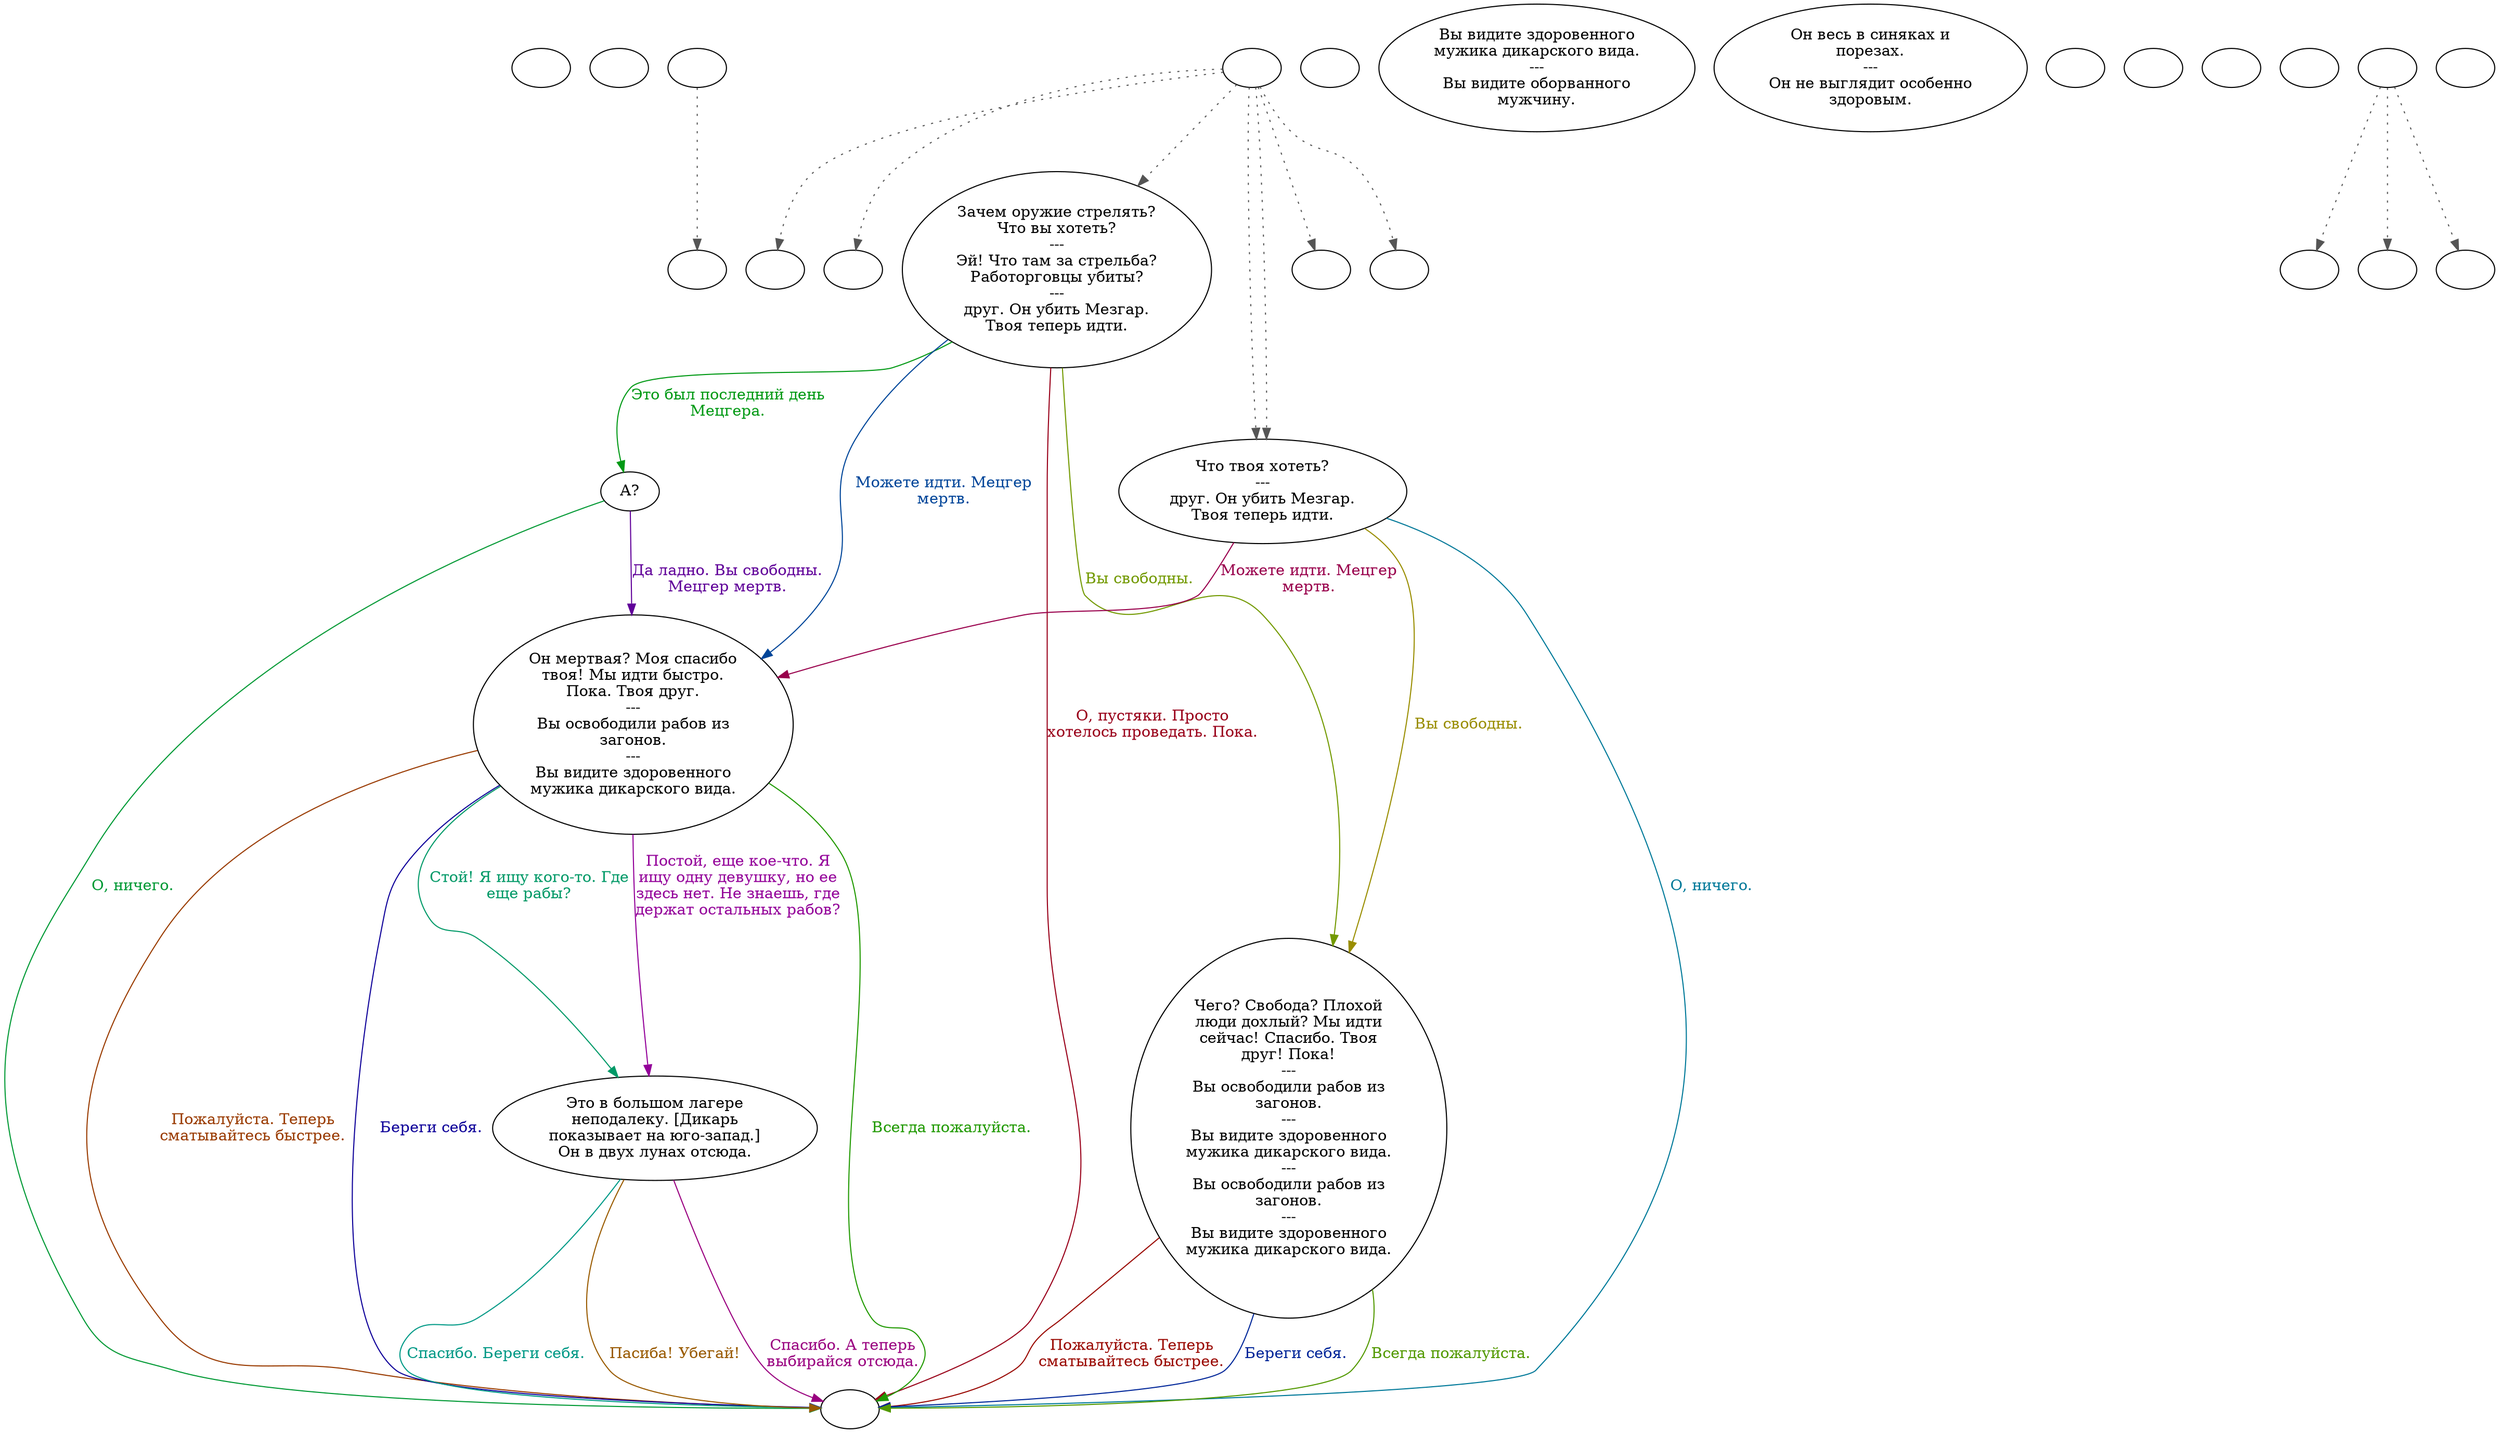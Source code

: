 digraph dcSlave {
  "start" [style=filled       fillcolor="#FFFFFF"       color="#000000"]
  "start" [label=""]
  "critter_p_proc" [style=filled       fillcolor="#FFFFFF"       color="#000000"]
  "critter_p_proc" [label=""]
  "pickup_p_proc" [style=filled       fillcolor="#FFFFFF"       color="#000000"]
  "pickup_p_proc" -> "Node998" [style=dotted color="#555555"]
  "pickup_p_proc" [label=""]
  "talk_p_proc" [style=filled       fillcolor="#FFFFFF"       color="#000000"]
  "talk_p_proc" -> "Node013" [style=dotted color="#555555"]
  "talk_p_proc" -> "Node002" [style=dotted color="#555555"]
  "talk_p_proc" -> "Node008" [style=dotted color="#555555"]
  "talk_p_proc" -> "Node010" [style=dotted color="#555555"]
  "talk_p_proc" -> "Node010" [style=dotted color="#555555"]
  "talk_p_proc" -> "Node003" [style=dotted color="#555555"]
  "talk_p_proc" -> "Node004" [style=dotted color="#555555"]
  "talk_p_proc" [label=""]
  "destroy_p_proc" [style=filled       fillcolor="#FFFFFF"       color="#000000"]
  "destroy_p_proc" [label=""]
  "look_at_p_proc" [style=filled       fillcolor="#FFFFFF"       color="#000000"]
  "look_at_p_proc" [label="Вы видите здоровенного\nмужика дикарского вида.\n---\nВы видите оборванного\nмужчину."]
  "description_p_proc" [style=filled       fillcolor="#FFFFFF"       color="#000000"]
  "description_p_proc" [label="Он весь в синяках и\nпорезах.\n---\nОн не выглядит особенно\nздоровым."]
  "use_skill_on_p_proc" [style=filled       fillcolor="#FFFFFF"       color="#000000"]
  "use_skill_on_p_proc" [label=""]
  "damage_p_proc" [style=filled       fillcolor="#FFFFFF"       color="#000000"]
  "damage_p_proc" [label=""]
  "map_enter_p_proc" [style=filled       fillcolor="#FFFFFF"       color="#000000"]
  "map_enter_p_proc" [label=""]
  "map_exit_p_proc" [style=filled       fillcolor="#FFFFFF"       color="#000000"]
  "map_exit_p_proc" [label=""]
  "timed_event_p_proc" [style=filled       fillcolor="#FFFFFF"       color="#000000"]
  "timed_event_p_proc" -> "Node005" [style=dotted color="#555555"]
  "timed_event_p_proc" -> "Node006" [style=dotted color="#555555"]
  "timed_event_p_proc" -> "Node007" [style=dotted color="#555555"]
  "timed_event_p_proc" [label=""]
  "push_p_proc" [style=filled       fillcolor="#FFFFFF"       color="#000000"]
  "push_p_proc" [label=""]
  "Node998" [style=filled       fillcolor="#FFFFFF"       color="#000000"]
  "Node998" [label=""]
  "Node999" [style=filled       fillcolor="#FFFFFF"       color="#000000"]
  "Node999" [label=""]
  "Node002" [style=filled       fillcolor="#FFFFFF"       color="#000000"]
  "Node002" [label=""]
  "Node003" [style=filled       fillcolor="#FFFFFF"       color="#000000"]
  "Node003" [label=""]
  "Node004" [style=filled       fillcolor="#FFFFFF"       color="#000000"]
  "Node004" [label=""]
  "Node005" [style=filled       fillcolor="#FFFFFF"       color="#000000"]
  "Node005" [label=""]
  "Node006" [style=filled       fillcolor="#FFFFFF"       color="#000000"]
  "Node006" [label=""]
  "Node007" [style=filled       fillcolor="#FFFFFF"       color="#000000"]
  "Node007" [label=""]
  "Node008" [style=filled       fillcolor="#FFFFFF"       color="#000000"]
  "Node008" [label="Зачем оружие стрелять?\nЧто вы хотеть?\n---\nЭй! Что там за стрельба?\nРаботорговцы убиты?\n---\nдруг. Он убить Мезгар.\nТвоя теперь идти."]
  "Node008" -> "Node011" [label="Это был последний день\nМецгера." color="#009914" fontcolor="#009914"]
  "Node008" -> "Node999" [label="О, пустяки. Просто\nхотелось проведать. Пока." color="#990019" fontcolor="#990019"]
  "Node008" -> "Node009" [label="Можете идти. Мецгер\nмертв." color="#004599" fontcolor="#004599"]
  "Node008" -> "Node012" [label="Вы свободны." color="#729900" fontcolor="#729900"]
  "Node009" [style=filled       fillcolor="#FFFFFF"       color="#000000"]
  "Node009" [label="Он мертвая? Моя спасибо\nтвоя! Мы идти быстро.\nПока. Твоя друг.\n---\nВы освободили рабов из\nзагонов.\n---\nВы видите здоровенного\nмужика дикарского вида."]
  "Node009" -> "Node014" [label="Постой, еще кое-что. Я\nищу одну девушку, но ее\nздесь нет. Не знаешь, где\nдержат остальных рабов?" color="#930099" fontcolor="#930099"]
  "Node009" -> "Node014" [label="Стой! Я ищу кого-то. Где\nеще рабы?" color="#009967" fontcolor="#009967"]
  "Node009" -> "Node999" [label="Пожалуйста. Теперь\nсматывайтесь быстрее." color="#993A00" fontcolor="#993A00"]
  "Node009" -> "Node999" [label="Береги себя." color="#0D0099" fontcolor="#0D0099"]
  "Node009" -> "Node999" [label="Всегда пожалуйста." color="#1F9900" fontcolor="#1F9900"]
  "Node010" [style=filled       fillcolor="#FFFFFF"       color="#000000"]
  "Node010" [label="Что твоя хотеть?\n---\nдруг. Он убить Мезгар.\nТвоя теперь идти."]
  "Node010" -> "Node009" [label="Можете идти. Мецгер\nмертв." color="#99004C" fontcolor="#99004C"]
  "Node010" -> "Node999" [label="О, ничего." color="#007999" fontcolor="#007999"]
  "Node010" -> "Node012" [label="Вы свободны." color="#998D00" fontcolor="#998D00"]
  "Node011" [style=filled       fillcolor="#FFFFFF"       color="#000000"]
  "Node011" [label="А?"]
  "Node011" -> "Node009" [label="Да ладно. Вы свободны.\nМецгер мертв." color="#600099" fontcolor="#600099"]
  "Node011" -> "Node999" [label="О, ничего." color="#009934" fontcolor="#009934"]
  "Node012" [style=filled       fillcolor="#FFFFFF"       color="#000000"]
  "Node012" [label="Чего? Свобода? Плохой\nлюди дохлый? Мы идти\nсейчас! Спасибо. Твоя\nдруг! Пока!\n---\nВы освободили рабов из\nзагонов.\n---\nВы видите здоровенного\nмужика дикарского вида.\n---\nВы освободили рабов из\nзагонов.\n---\nВы видите здоровенного\nмужика дикарского вида."]
  "Node012" -> "Node999" [label="Пожалуйста. Теперь\nсматывайтесь быстрее." color="#990700" fontcolor="#990700"]
  "Node012" -> "Node999" [label="Береги себя." color="#002699" fontcolor="#002699"]
  "Node012" -> "Node999" [label="Всегда пожалуйста." color="#529900" fontcolor="#529900"]
  "Node013" [style=filled       fillcolor="#FFFFFF"       color="#000000"]
  "Node013" [label=""]
  "Node014" [style=filled       fillcolor="#FFFFFF"       color="#000000"]
  "Node014" [label="Это в большом лагере\nнеподалеку. [Дикарь\nпоказывает на юго-запад.]\nОн в двух лунах отсюда."]
  "Node014" -> "Node999" [label="Спасибо. А теперь\nвыбирайся отсюда." color="#99007F" fontcolor="#99007F"]
  "Node014" -> "Node999" [label="Спасибо. Береги себя." color="#009986" fontcolor="#009986"]
  "Node014" -> "Node999" [label="Пасиба! Убегай!" color="#995A00" fontcolor="#995A00"]
}